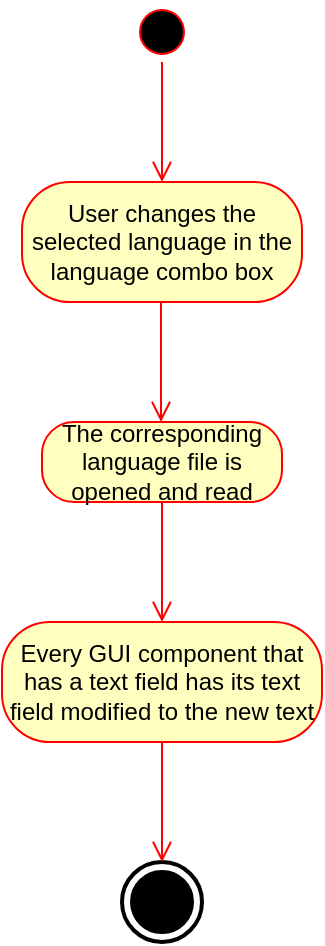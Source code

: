 <mxfile version="13.0.3" type="device"><diagram id="7GsPWtrCnJH5vLMvp7W0" name="Page-1"><mxGraphModel dx="764" dy="813" grid="1" gridSize="10" guides="1" tooltips="1" connect="1" arrows="1" fold="1" page="1" pageScale="1" pageWidth="850" pageHeight="1100" math="0" shadow="0"><root><mxCell id="0"/><mxCell id="1" parent="0"/><mxCell id="-IWkr81iMVZ2Cdi7mFVg-1" value="" style="ellipse;html=1;shape=startState;fillColor=#000000;strokeColor=#ff0000;" vertex="1" parent="1"><mxGeometry x="575" y="90" width="30" height="30" as="geometry"/></mxCell><mxCell id="-IWkr81iMVZ2Cdi7mFVg-2" value="" style="edgeStyle=orthogonalEdgeStyle;html=1;verticalAlign=bottom;endArrow=open;endSize=8;strokeColor=#ff0000;" edge="1" source="-IWkr81iMVZ2Cdi7mFVg-1" parent="1"><mxGeometry relative="1" as="geometry"><mxPoint x="590" y="180" as="targetPoint"/><Array as="points"/></mxGeometry></mxCell><mxCell id="-IWkr81iMVZ2Cdi7mFVg-9" value="User changes the selected language in the language combo box" style="rounded=1;whiteSpace=wrap;html=1;arcSize=40;fontColor=#000000;fillColor=#ffffc0;strokeColor=#ff0000;" vertex="1" parent="1"><mxGeometry x="520" y="180" width="140" height="60" as="geometry"/></mxCell><mxCell id="-IWkr81iMVZ2Cdi7mFVg-10" value="The&amp;nbsp;corresponding language file is opened and read" style="rounded=1;whiteSpace=wrap;html=1;arcSize=40;fontColor=#000000;fillColor=#ffffc0;strokeColor=#ff0000;" vertex="1" parent="1"><mxGeometry x="530" y="300" width="120" height="40" as="geometry"/></mxCell><mxCell id="-IWkr81iMVZ2Cdi7mFVg-11" value="" style="edgeStyle=orthogonalEdgeStyle;html=1;verticalAlign=bottom;endArrow=open;endSize=8;strokeColor=#ff0000;" edge="1" source="-IWkr81iMVZ2Cdi7mFVg-10" parent="1"><mxGeometry relative="1" as="geometry"><mxPoint x="590" y="400" as="targetPoint"/></mxGeometry></mxCell><mxCell id="-IWkr81iMVZ2Cdi7mFVg-12" value="" style="edgeStyle=orthogonalEdgeStyle;html=1;verticalAlign=bottom;endArrow=open;endSize=8;strokeColor=#ff0000;" edge="1" parent="1"><mxGeometry relative="1" as="geometry"><mxPoint x="589.5" y="300" as="targetPoint"/><mxPoint x="589.5" y="240" as="sourcePoint"/></mxGeometry></mxCell><mxCell id="-IWkr81iMVZ2Cdi7mFVg-13" value="Every GUI component that has a text field has its text field modified to the new text" style="rounded=1;whiteSpace=wrap;html=1;arcSize=40;fontColor=#000000;fillColor=#ffffc0;strokeColor=#ff0000;" vertex="1" parent="1"><mxGeometry x="510" y="400" width="160" height="60" as="geometry"/></mxCell><mxCell id="-IWkr81iMVZ2Cdi7mFVg-14" value="" style="html=1;shape=mxgraph.sysml.actFinal;strokeWidth=2;verticalLabelPosition=bottom;verticalAlignment=top;" vertex="1" parent="1"><mxGeometry x="570" y="520" width="40" height="40" as="geometry"/></mxCell><mxCell id="-IWkr81iMVZ2Cdi7mFVg-15" value="" style="edgeStyle=orthogonalEdgeStyle;html=1;verticalAlign=bottom;endArrow=open;endSize=8;strokeColor=#ff0000;" edge="1" parent="1"><mxGeometry relative="1" as="geometry"><mxPoint x="590" y="520" as="targetPoint"/><mxPoint x="590" y="460" as="sourcePoint"/></mxGeometry></mxCell></root></mxGraphModel></diagram></mxfile>